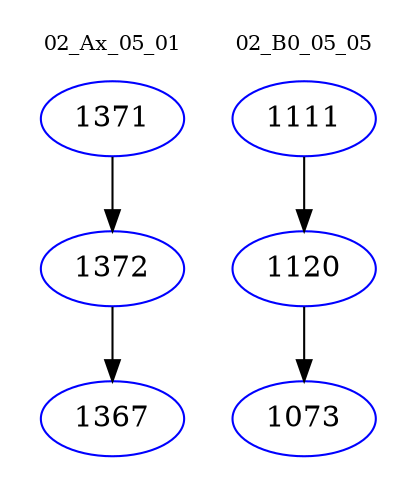 digraph{
subgraph cluster_0 {
color = white
label = "02_Ax_05_01";
fontsize=10;
T0_1371 [label="1371", color="blue"]
T0_1371 -> T0_1372 [color="black"]
T0_1372 [label="1372", color="blue"]
T0_1372 -> T0_1367 [color="black"]
T0_1367 [label="1367", color="blue"]
}
subgraph cluster_1 {
color = white
label = "02_B0_05_05";
fontsize=10;
T1_1111 [label="1111", color="blue"]
T1_1111 -> T1_1120 [color="black"]
T1_1120 [label="1120", color="blue"]
T1_1120 -> T1_1073 [color="black"]
T1_1073 [label="1073", color="blue"]
}
}
